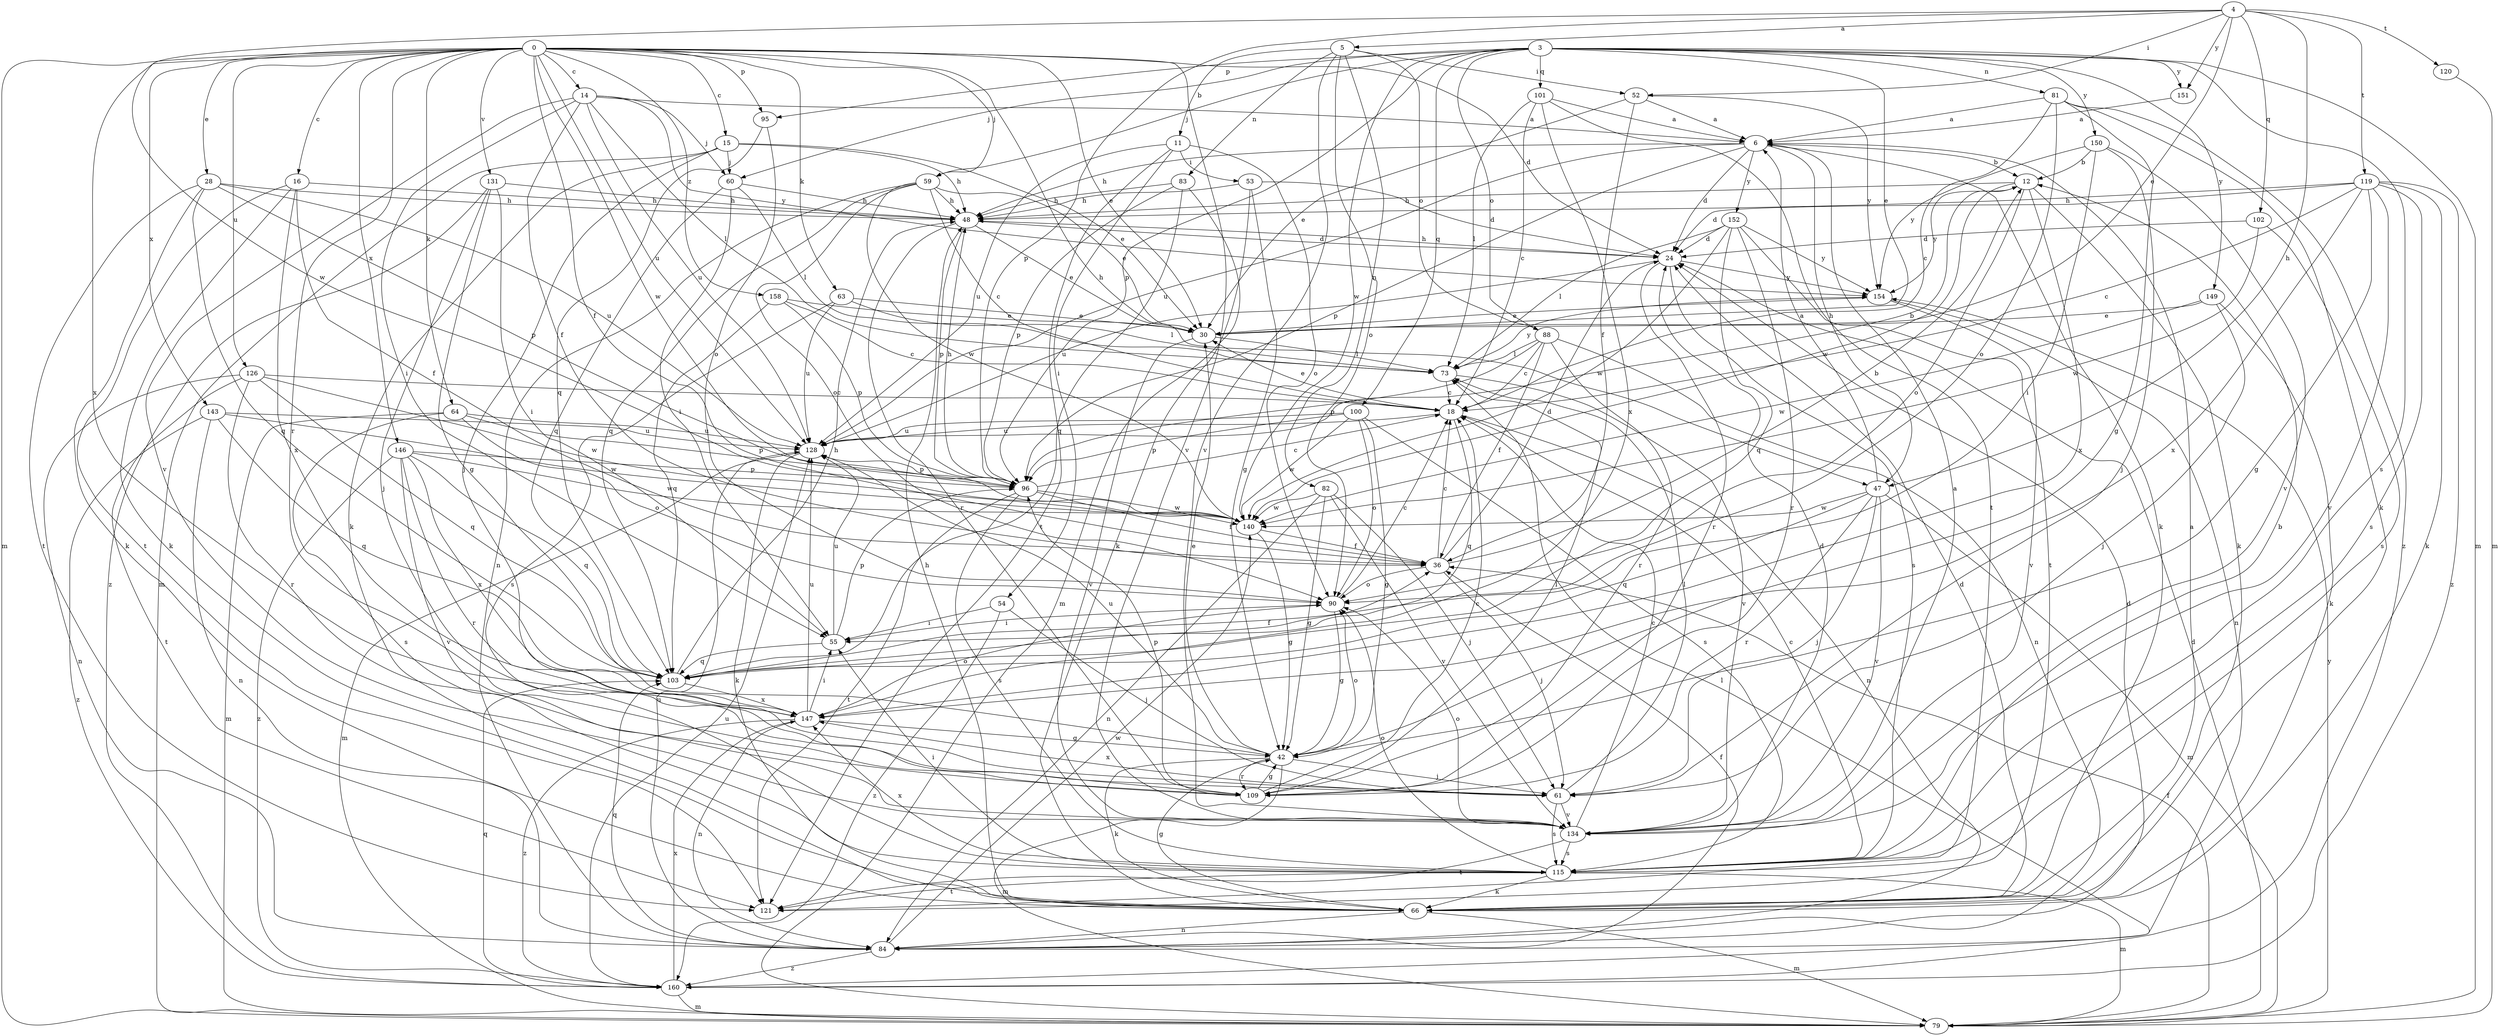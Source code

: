 strict digraph  {
0;
3;
4;
5;
6;
11;
12;
14;
15;
16;
18;
24;
28;
30;
36;
42;
47;
48;
52;
53;
54;
55;
59;
60;
61;
63;
64;
66;
73;
79;
81;
82;
83;
84;
88;
90;
95;
96;
100;
101;
102;
103;
109;
115;
119;
120;
121;
126;
128;
131;
134;
140;
143;
146;
147;
149;
150;
151;
152;
154;
158;
160;
0 -> 14  [label=c];
0 -> 15  [label=c];
0 -> 16  [label=c];
0 -> 24  [label=d];
0 -> 28  [label=e];
0 -> 30  [label=e];
0 -> 36  [label=f];
0 -> 47  [label=h];
0 -> 59  [label=j];
0 -> 63  [label=k];
0 -> 64  [label=k];
0 -> 79  [label=m];
0 -> 95  [label=p];
0 -> 109  [label=r];
0 -> 126  [label=u];
0 -> 128  [label=u];
0 -> 131  [label=v];
0 -> 134  [label=v];
0 -> 140  [label=w];
0 -> 143  [label=x];
0 -> 146  [label=x];
0 -> 147  [label=x];
0 -> 158  [label=z];
3 -> 30  [label=e];
3 -> 59  [label=j];
3 -> 60  [label=j];
3 -> 79  [label=m];
3 -> 81  [label=n];
3 -> 88  [label=o];
3 -> 95  [label=p];
3 -> 96  [label=p];
3 -> 100  [label=q];
3 -> 101  [label=q];
3 -> 115  [label=s];
3 -> 140  [label=w];
3 -> 149  [label=y];
3 -> 150  [label=y];
3 -> 151  [label=y];
4 -> 5  [label=a];
4 -> 30  [label=e];
4 -> 47  [label=h];
4 -> 52  [label=i];
4 -> 96  [label=p];
4 -> 102  [label=q];
4 -> 119  [label=t];
4 -> 120  [label=t];
4 -> 140  [label=w];
4 -> 151  [label=y];
5 -> 11  [label=b];
5 -> 52  [label=i];
5 -> 82  [label=n];
5 -> 83  [label=n];
5 -> 88  [label=o];
5 -> 90  [label=o];
5 -> 134  [label=v];
6 -> 12  [label=b];
6 -> 24  [label=d];
6 -> 47  [label=h];
6 -> 48  [label=h];
6 -> 66  [label=k];
6 -> 96  [label=p];
6 -> 128  [label=u];
6 -> 152  [label=y];
11 -> 53  [label=i];
11 -> 54  [label=i];
11 -> 90  [label=o];
11 -> 121  [label=t];
11 -> 128  [label=u];
12 -> 48  [label=h];
12 -> 66  [label=k];
12 -> 90  [label=o];
12 -> 140  [label=w];
12 -> 147  [label=x];
12 -> 154  [label=y];
14 -> 6  [label=a];
14 -> 36  [label=f];
14 -> 55  [label=i];
14 -> 60  [label=j];
14 -> 73  [label=l];
14 -> 128  [label=u];
14 -> 134  [label=v];
14 -> 154  [label=y];
15 -> 30  [label=e];
15 -> 48  [label=h];
15 -> 60  [label=j];
15 -> 61  [label=j];
15 -> 66  [label=k];
15 -> 79  [label=m];
16 -> 36  [label=f];
16 -> 48  [label=h];
16 -> 66  [label=k];
16 -> 121  [label=t];
16 -> 147  [label=x];
18 -> 30  [label=e];
18 -> 84  [label=n];
18 -> 103  [label=q];
18 -> 128  [label=u];
24 -> 48  [label=h];
24 -> 109  [label=r];
24 -> 115  [label=s];
24 -> 128  [label=u];
24 -> 154  [label=y];
28 -> 48  [label=h];
28 -> 66  [label=k];
28 -> 96  [label=p];
28 -> 103  [label=q];
28 -> 121  [label=t];
28 -> 128  [label=u];
30 -> 73  [label=l];
30 -> 134  [label=v];
36 -> 12  [label=b];
36 -> 18  [label=c];
36 -> 24  [label=d];
36 -> 61  [label=j];
36 -> 90  [label=o];
42 -> 30  [label=e];
42 -> 61  [label=j];
42 -> 66  [label=k];
42 -> 79  [label=m];
42 -> 90  [label=o];
42 -> 109  [label=r];
42 -> 128  [label=u];
47 -> 6  [label=a];
47 -> 61  [label=j];
47 -> 79  [label=m];
47 -> 103  [label=q];
47 -> 109  [label=r];
47 -> 134  [label=v];
47 -> 140  [label=w];
48 -> 24  [label=d];
48 -> 30  [label=e];
48 -> 96  [label=p];
48 -> 109  [label=r];
52 -> 6  [label=a];
52 -> 30  [label=e];
52 -> 36  [label=f];
52 -> 154  [label=y];
53 -> 24  [label=d];
53 -> 42  [label=g];
53 -> 48  [label=h];
53 -> 66  [label=k];
54 -> 55  [label=i];
54 -> 61  [label=j];
54 -> 160  [label=z];
55 -> 96  [label=p];
55 -> 103  [label=q];
55 -> 128  [label=u];
59 -> 18  [label=c];
59 -> 30  [label=e];
59 -> 48  [label=h];
59 -> 84  [label=n];
59 -> 90  [label=o];
59 -> 103  [label=q];
59 -> 140  [label=w];
60 -> 48  [label=h];
60 -> 55  [label=i];
60 -> 73  [label=l];
60 -> 103  [label=q];
61 -> 73  [label=l];
61 -> 115  [label=s];
61 -> 134  [label=v];
61 -> 147  [label=x];
63 -> 30  [label=e];
63 -> 73  [label=l];
63 -> 115  [label=s];
63 -> 128  [label=u];
64 -> 79  [label=m];
64 -> 90  [label=o];
64 -> 96  [label=p];
64 -> 115  [label=s];
64 -> 128  [label=u];
66 -> 6  [label=a];
66 -> 24  [label=d];
66 -> 42  [label=g];
66 -> 48  [label=h];
66 -> 79  [label=m];
66 -> 84  [label=n];
73 -> 18  [label=c];
73 -> 134  [label=v];
73 -> 154  [label=y];
79 -> 24  [label=d];
79 -> 36  [label=f];
79 -> 154  [label=y];
81 -> 6  [label=a];
81 -> 18  [label=c];
81 -> 42  [label=g];
81 -> 66  [label=k];
81 -> 90  [label=o];
81 -> 160  [label=z];
82 -> 42  [label=g];
82 -> 61  [label=j];
82 -> 84  [label=n];
82 -> 134  [label=v];
82 -> 140  [label=w];
83 -> 48  [label=h];
83 -> 79  [label=m];
83 -> 96  [label=p];
83 -> 103  [label=q];
84 -> 24  [label=d];
84 -> 36  [label=f];
84 -> 103  [label=q];
84 -> 128  [label=u];
84 -> 140  [label=w];
84 -> 160  [label=z];
88 -> 18  [label=c];
88 -> 36  [label=f];
88 -> 73  [label=l];
88 -> 84  [label=n];
88 -> 96  [label=p];
88 -> 109  [label=r];
90 -> 18  [label=c];
90 -> 42  [label=g];
90 -> 55  [label=i];
95 -> 90  [label=o];
95 -> 103  [label=q];
96 -> 18  [label=c];
96 -> 36  [label=f];
96 -> 48  [label=h];
96 -> 115  [label=s];
96 -> 121  [label=t];
96 -> 140  [label=w];
100 -> 42  [label=g];
100 -> 90  [label=o];
100 -> 96  [label=p];
100 -> 115  [label=s];
100 -> 128  [label=u];
100 -> 140  [label=w];
101 -> 6  [label=a];
101 -> 18  [label=c];
101 -> 73  [label=l];
101 -> 121  [label=t];
101 -> 147  [label=x];
102 -> 24  [label=d];
102 -> 115  [label=s];
102 -> 140  [label=w];
103 -> 36  [label=f];
103 -> 48  [label=h];
103 -> 147  [label=x];
109 -> 18  [label=c];
109 -> 42  [label=g];
109 -> 73  [label=l];
109 -> 96  [label=p];
115 -> 12  [label=b];
115 -> 18  [label=c];
115 -> 55  [label=i];
115 -> 66  [label=k];
115 -> 79  [label=m];
115 -> 90  [label=o];
115 -> 121  [label=t];
115 -> 147  [label=x];
119 -> 18  [label=c];
119 -> 24  [label=d];
119 -> 42  [label=g];
119 -> 48  [label=h];
119 -> 66  [label=k];
119 -> 115  [label=s];
119 -> 134  [label=v];
119 -> 147  [label=x];
119 -> 160  [label=z];
120 -> 79  [label=m];
126 -> 18  [label=c];
126 -> 84  [label=n];
126 -> 103  [label=q];
126 -> 109  [label=r];
126 -> 121  [label=t];
126 -> 140  [label=w];
128 -> 12  [label=b];
128 -> 66  [label=k];
128 -> 79  [label=m];
128 -> 96  [label=p];
131 -> 42  [label=g];
131 -> 48  [label=h];
131 -> 55  [label=i];
131 -> 61  [label=j];
131 -> 160  [label=z];
134 -> 6  [label=a];
134 -> 18  [label=c];
134 -> 24  [label=d];
134 -> 90  [label=o];
134 -> 115  [label=s];
134 -> 121  [label=t];
140 -> 36  [label=f];
140 -> 42  [label=g];
143 -> 84  [label=n];
143 -> 103  [label=q];
143 -> 128  [label=u];
143 -> 140  [label=w];
143 -> 160  [label=z];
146 -> 96  [label=p];
146 -> 103  [label=q];
146 -> 109  [label=r];
146 -> 134  [label=v];
146 -> 140  [label=w];
146 -> 147  [label=x];
146 -> 160  [label=z];
147 -> 42  [label=g];
147 -> 55  [label=i];
147 -> 84  [label=n];
147 -> 90  [label=o];
147 -> 128  [label=u];
147 -> 160  [label=z];
149 -> 30  [label=e];
149 -> 61  [label=j];
149 -> 66  [label=k];
149 -> 140  [label=w];
150 -> 12  [label=b];
150 -> 55  [label=i];
150 -> 61  [label=j];
150 -> 134  [label=v];
150 -> 154  [label=y];
151 -> 6  [label=a];
152 -> 24  [label=d];
152 -> 73  [label=l];
152 -> 103  [label=q];
152 -> 109  [label=r];
152 -> 121  [label=t];
152 -> 140  [label=w];
152 -> 154  [label=y];
154 -> 30  [label=e];
154 -> 84  [label=n];
154 -> 134  [label=v];
158 -> 18  [label=c];
158 -> 30  [label=e];
158 -> 96  [label=p];
158 -> 103  [label=q];
160 -> 73  [label=l];
160 -> 79  [label=m];
160 -> 103  [label=q];
160 -> 128  [label=u];
160 -> 147  [label=x];
}
